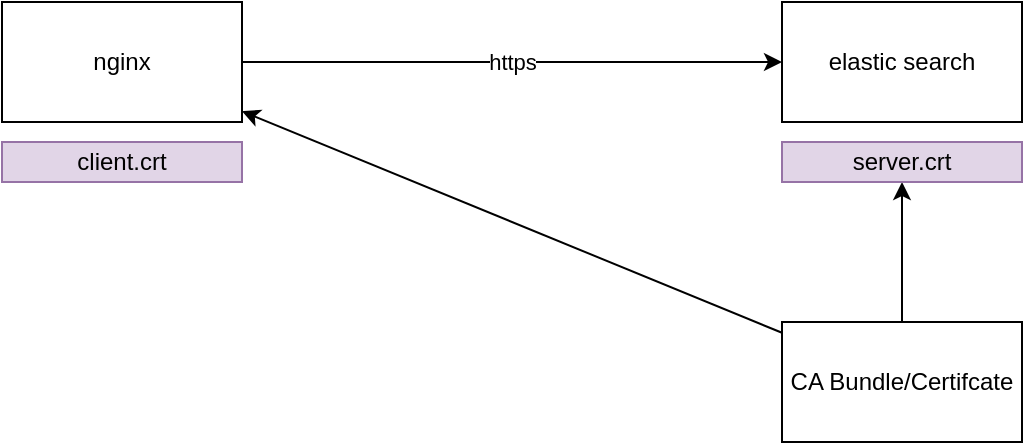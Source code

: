 <mxfile>
    <diagram id="GGJkc67_-dM_FuKXzqIC" name="Page-1">
        <mxGraphModel dx="791" dy="547" grid="1" gridSize="10" guides="1" tooltips="1" connect="1" arrows="1" fold="1" page="1" pageScale="1" pageWidth="827" pageHeight="1169" math="0" shadow="0">
            <root>
                <mxCell id="0"/>
                <mxCell id="1" parent="0"/>
                <mxCell id="4" value="https" style="edgeStyle=none;html=1;" edge="1" parent="1" source="2" target="3">
                    <mxGeometry relative="1" as="geometry"/>
                </mxCell>
                <mxCell id="2" value="nginx" style="rounded=0;whiteSpace=wrap;html=1;" vertex="1" parent="1">
                    <mxGeometry x="160" y="310" width="120" height="60" as="geometry"/>
                </mxCell>
                <mxCell id="3" value="elastic search" style="rounded=0;whiteSpace=wrap;html=1;" vertex="1" parent="1">
                    <mxGeometry x="550" y="310" width="120" height="60" as="geometry"/>
                </mxCell>
                <mxCell id="8" style="edgeStyle=none;html=1;" edge="1" parent="1" source="5" target="2">
                    <mxGeometry relative="1" as="geometry"/>
                </mxCell>
                <mxCell id="9" style="edgeStyle=none;html=1;" edge="1" parent="1" source="5" target="6">
                    <mxGeometry relative="1" as="geometry"/>
                </mxCell>
                <mxCell id="5" value="CA Bundle/Certifcate" style="rounded=0;whiteSpace=wrap;html=1;" vertex="1" parent="1">
                    <mxGeometry x="550" y="470" width="120" height="60" as="geometry"/>
                </mxCell>
                <mxCell id="6" value="server.crt" style="rounded=0;whiteSpace=wrap;html=1;fillColor=#e1d5e7;strokeColor=#9673a6;" vertex="1" parent="1">
                    <mxGeometry x="550" y="380" width="120" height="20" as="geometry"/>
                </mxCell>
                <mxCell id="10" value="client.crt&lt;br&gt;" style="rounded=0;whiteSpace=wrap;html=1;fillColor=#e1d5e7;strokeColor=#9673a6;" vertex="1" parent="1">
                    <mxGeometry x="160" y="380" width="120" height="20" as="geometry"/>
                </mxCell>
            </root>
        </mxGraphModel>
    </diagram>
</mxfile>